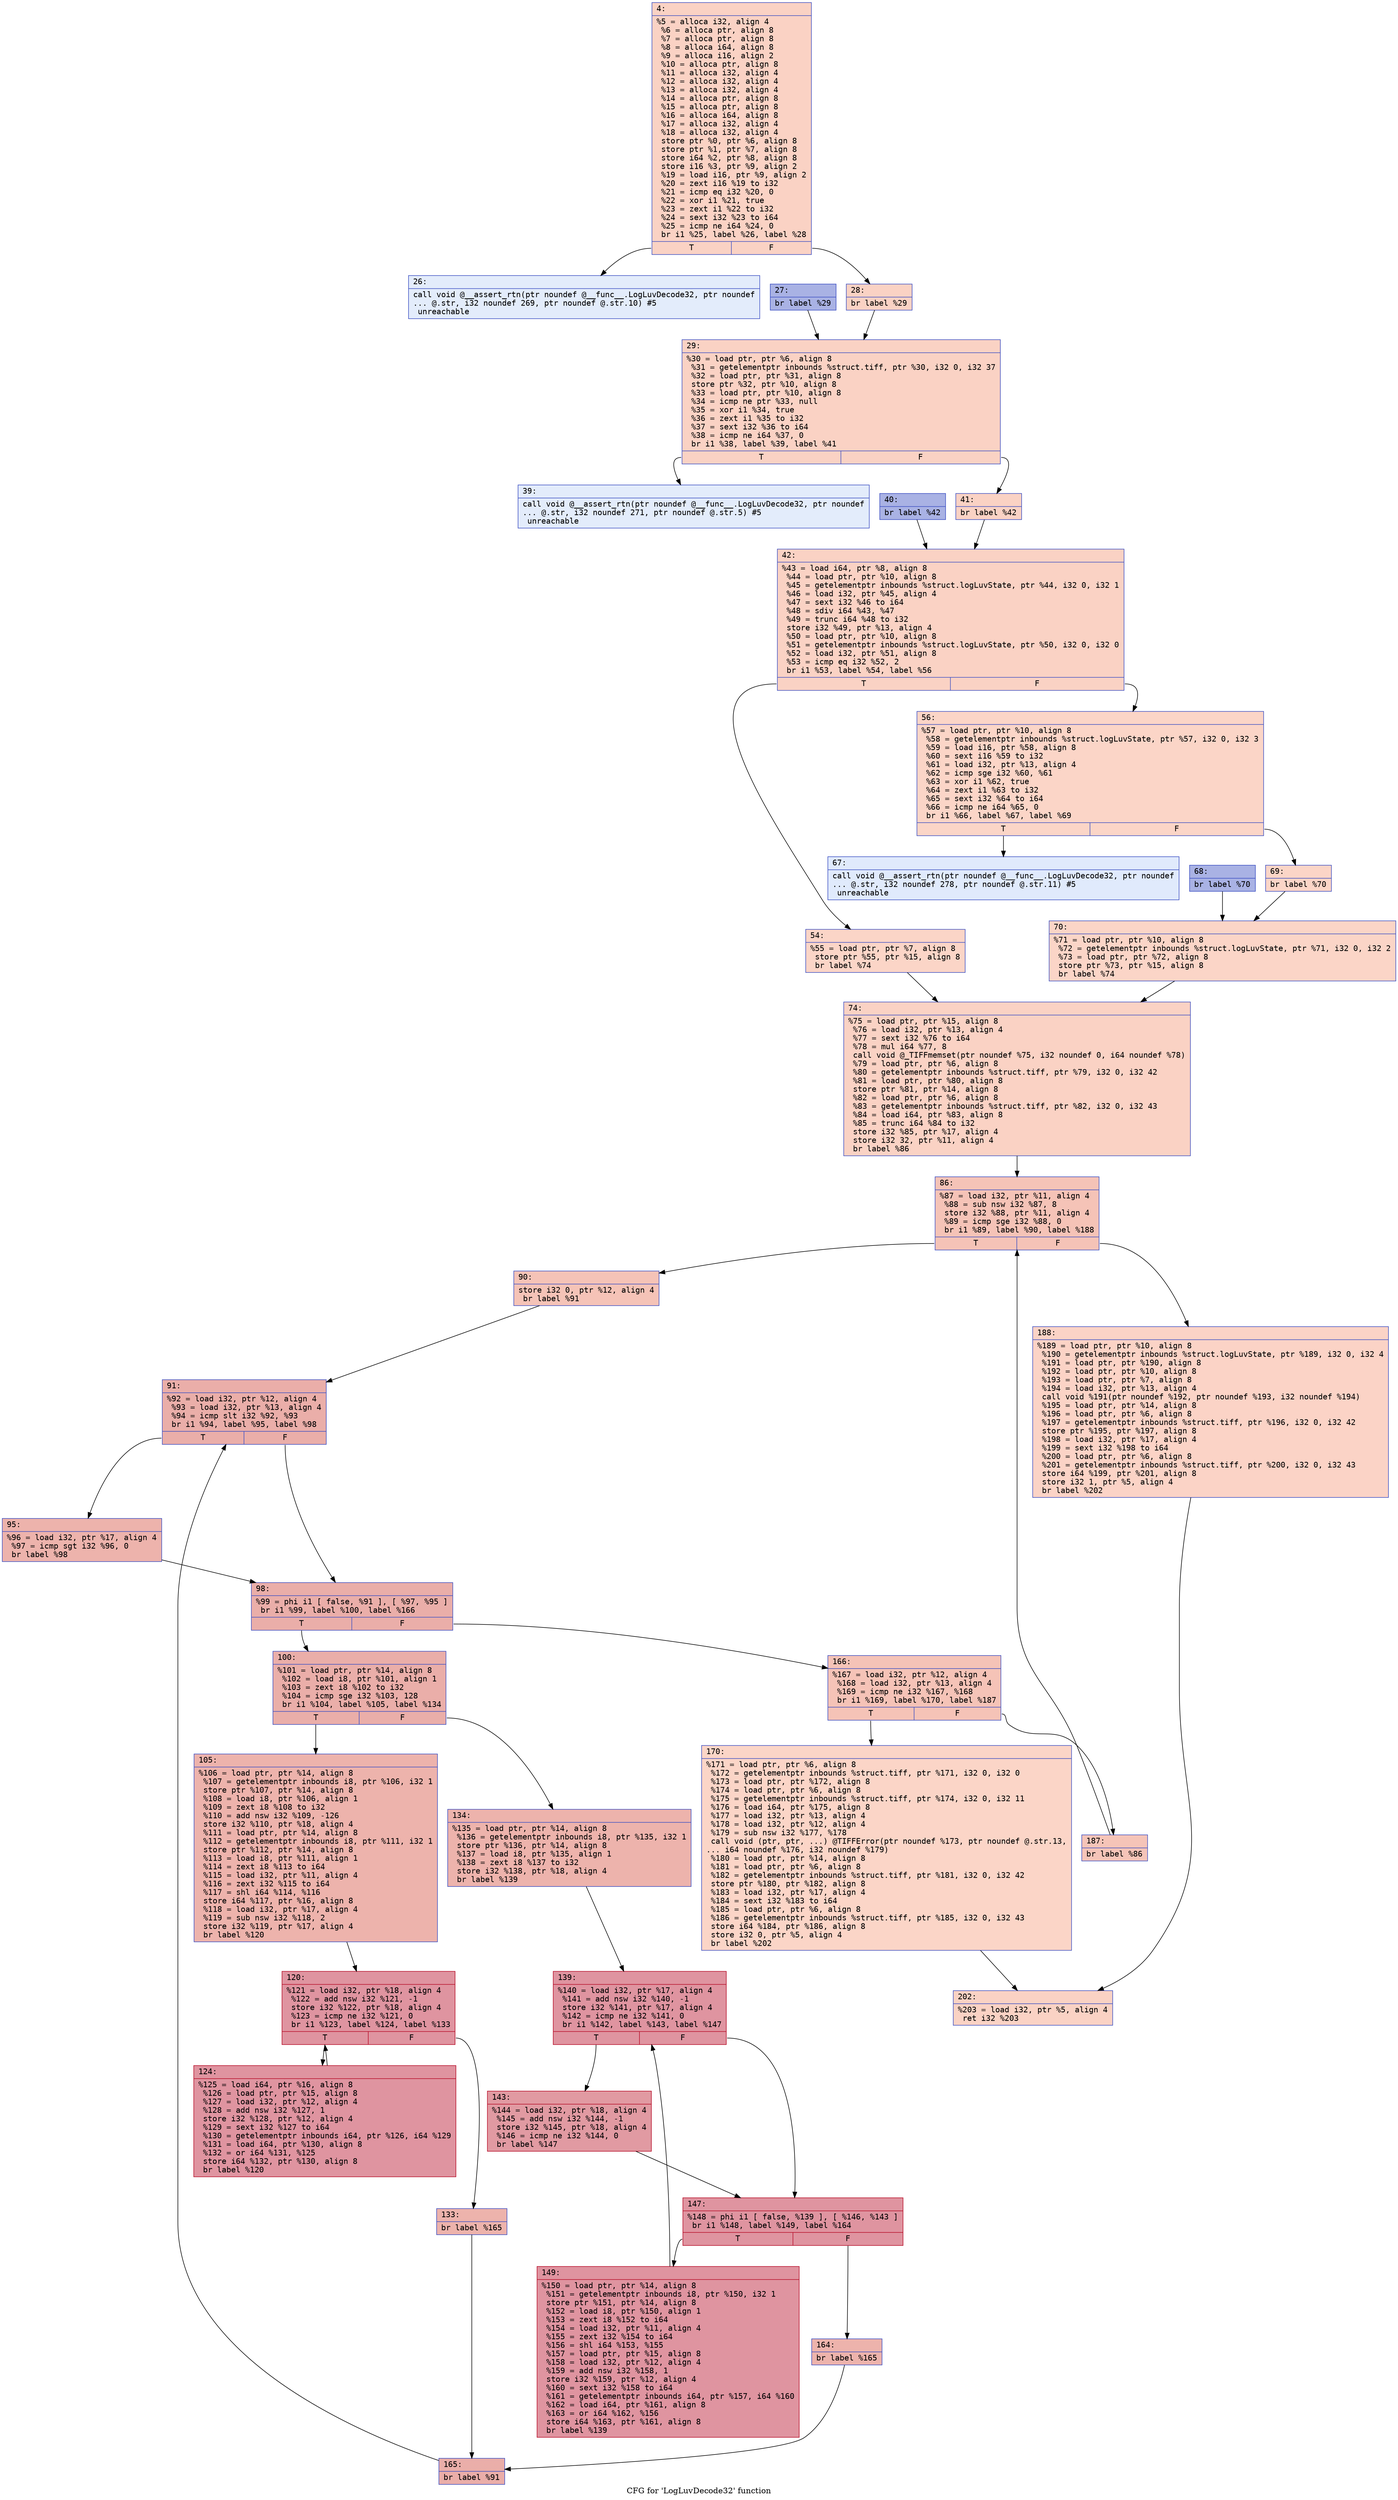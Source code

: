 digraph "CFG for 'LogLuvDecode32' function" {
	label="CFG for 'LogLuvDecode32' function";

	Node0x600000630550 [shape=record,color="#3d50c3ff", style=filled, fillcolor="#f4987a70" fontname="Courier",label="{4:\l|  %5 = alloca i32, align 4\l  %6 = alloca ptr, align 8\l  %7 = alloca ptr, align 8\l  %8 = alloca i64, align 8\l  %9 = alloca i16, align 2\l  %10 = alloca ptr, align 8\l  %11 = alloca i32, align 4\l  %12 = alloca i32, align 4\l  %13 = alloca i32, align 4\l  %14 = alloca ptr, align 8\l  %15 = alloca ptr, align 8\l  %16 = alloca i64, align 8\l  %17 = alloca i32, align 4\l  %18 = alloca i32, align 4\l  store ptr %0, ptr %6, align 8\l  store ptr %1, ptr %7, align 8\l  store i64 %2, ptr %8, align 8\l  store i16 %3, ptr %9, align 2\l  %19 = load i16, ptr %9, align 2\l  %20 = zext i16 %19 to i32\l  %21 = icmp eq i32 %20, 0\l  %22 = xor i1 %21, true\l  %23 = zext i1 %22 to i32\l  %24 = sext i32 %23 to i64\l  %25 = icmp ne i64 %24, 0\l  br i1 %25, label %26, label %28\l|{<s0>T|<s1>F}}"];
	Node0x600000630550:s0 -> Node0x6000006305a0[tooltip="4 -> 26\nProbability 0.00%" ];
	Node0x600000630550:s1 -> Node0x600000630640[tooltip="4 -> 28\nProbability 100.00%" ];
	Node0x6000006305a0 [shape=record,color="#3d50c3ff", style=filled, fillcolor="#bfd3f670" fontname="Courier",label="{26:\l|  call void @__assert_rtn(ptr noundef @__func__.LogLuvDecode32, ptr noundef\l... @.str, i32 noundef 269, ptr noundef @.str.10) #5\l  unreachable\l}"];
	Node0x6000006305f0 [shape=record,color="#3d50c3ff", style=filled, fillcolor="#3d50c370" fontname="Courier",label="{27:\l|  br label %29\l}"];
	Node0x6000006305f0 -> Node0x600000630690[tooltip="27 -> 29\nProbability 100.00%" ];
	Node0x600000630640 [shape=record,color="#3d50c3ff", style=filled, fillcolor="#f4987a70" fontname="Courier",label="{28:\l|  br label %29\l}"];
	Node0x600000630640 -> Node0x600000630690[tooltip="28 -> 29\nProbability 100.00%" ];
	Node0x600000630690 [shape=record,color="#3d50c3ff", style=filled, fillcolor="#f4987a70" fontname="Courier",label="{29:\l|  %30 = load ptr, ptr %6, align 8\l  %31 = getelementptr inbounds %struct.tiff, ptr %30, i32 0, i32 37\l  %32 = load ptr, ptr %31, align 8\l  store ptr %32, ptr %10, align 8\l  %33 = load ptr, ptr %10, align 8\l  %34 = icmp ne ptr %33, null\l  %35 = xor i1 %34, true\l  %36 = zext i1 %35 to i32\l  %37 = sext i32 %36 to i64\l  %38 = icmp ne i64 %37, 0\l  br i1 %38, label %39, label %41\l|{<s0>T|<s1>F}}"];
	Node0x600000630690:s0 -> Node0x6000006306e0[tooltip="29 -> 39\nProbability 0.00%" ];
	Node0x600000630690:s1 -> Node0x600000630780[tooltip="29 -> 41\nProbability 100.00%" ];
	Node0x6000006306e0 [shape=record,color="#3d50c3ff", style=filled, fillcolor="#bfd3f670" fontname="Courier",label="{39:\l|  call void @__assert_rtn(ptr noundef @__func__.LogLuvDecode32, ptr noundef\l... @.str, i32 noundef 271, ptr noundef @.str.5) #5\l  unreachable\l}"];
	Node0x600000630730 [shape=record,color="#3d50c3ff", style=filled, fillcolor="#3d50c370" fontname="Courier",label="{40:\l|  br label %42\l}"];
	Node0x600000630730 -> Node0x6000006307d0[tooltip="40 -> 42\nProbability 100.00%" ];
	Node0x600000630780 [shape=record,color="#3d50c3ff", style=filled, fillcolor="#f4987a70" fontname="Courier",label="{41:\l|  br label %42\l}"];
	Node0x600000630780 -> Node0x6000006307d0[tooltip="41 -> 42\nProbability 100.00%" ];
	Node0x6000006307d0 [shape=record,color="#3d50c3ff", style=filled, fillcolor="#f4987a70" fontname="Courier",label="{42:\l|  %43 = load i64, ptr %8, align 8\l  %44 = load ptr, ptr %10, align 8\l  %45 = getelementptr inbounds %struct.logLuvState, ptr %44, i32 0, i32 1\l  %46 = load i32, ptr %45, align 4\l  %47 = sext i32 %46 to i64\l  %48 = sdiv i64 %43, %47\l  %49 = trunc i64 %48 to i32\l  store i32 %49, ptr %13, align 4\l  %50 = load ptr, ptr %10, align 8\l  %51 = getelementptr inbounds %struct.logLuvState, ptr %50, i32 0, i32 0\l  %52 = load i32, ptr %51, align 8\l  %53 = icmp eq i32 %52, 2\l  br i1 %53, label %54, label %56\l|{<s0>T|<s1>F}}"];
	Node0x6000006307d0:s0 -> Node0x600000630820[tooltip="42 -> 54\nProbability 50.00%" ];
	Node0x6000006307d0:s1 -> Node0x600000630870[tooltip="42 -> 56\nProbability 50.00%" ];
	Node0x600000630820 [shape=record,color="#3d50c3ff", style=filled, fillcolor="#f5a08170" fontname="Courier",label="{54:\l|  %55 = load ptr, ptr %7, align 8\l  store ptr %55, ptr %15, align 8\l  br label %74\l}"];
	Node0x600000630820 -> Node0x600000630a00[tooltip="54 -> 74\nProbability 100.00%" ];
	Node0x600000630870 [shape=record,color="#3d50c3ff", style=filled, fillcolor="#f5a08170" fontname="Courier",label="{56:\l|  %57 = load ptr, ptr %10, align 8\l  %58 = getelementptr inbounds %struct.logLuvState, ptr %57, i32 0, i32 3\l  %59 = load i16, ptr %58, align 8\l  %60 = sext i16 %59 to i32\l  %61 = load i32, ptr %13, align 4\l  %62 = icmp sge i32 %60, %61\l  %63 = xor i1 %62, true\l  %64 = zext i1 %63 to i32\l  %65 = sext i32 %64 to i64\l  %66 = icmp ne i64 %65, 0\l  br i1 %66, label %67, label %69\l|{<s0>T|<s1>F}}"];
	Node0x600000630870:s0 -> Node0x6000006308c0[tooltip="56 -> 67\nProbability 0.00%" ];
	Node0x600000630870:s1 -> Node0x600000630960[tooltip="56 -> 69\nProbability 100.00%" ];
	Node0x6000006308c0 [shape=record,color="#3d50c3ff", style=filled, fillcolor="#b9d0f970" fontname="Courier",label="{67:\l|  call void @__assert_rtn(ptr noundef @__func__.LogLuvDecode32, ptr noundef\l... @.str, i32 noundef 278, ptr noundef @.str.11) #5\l  unreachable\l}"];
	Node0x600000630910 [shape=record,color="#3d50c3ff", style=filled, fillcolor="#3d50c370" fontname="Courier",label="{68:\l|  br label %70\l}"];
	Node0x600000630910 -> Node0x6000006309b0[tooltip="68 -> 70\nProbability 100.00%" ];
	Node0x600000630960 [shape=record,color="#3d50c3ff", style=filled, fillcolor="#f5a08170" fontname="Courier",label="{69:\l|  br label %70\l}"];
	Node0x600000630960 -> Node0x6000006309b0[tooltip="69 -> 70\nProbability 100.00%" ];
	Node0x6000006309b0 [shape=record,color="#3d50c3ff", style=filled, fillcolor="#f5a08170" fontname="Courier",label="{70:\l|  %71 = load ptr, ptr %10, align 8\l  %72 = getelementptr inbounds %struct.logLuvState, ptr %71, i32 0, i32 2\l  %73 = load ptr, ptr %72, align 8\l  store ptr %73, ptr %15, align 8\l  br label %74\l}"];
	Node0x6000006309b0 -> Node0x600000630a00[tooltip="70 -> 74\nProbability 100.00%" ];
	Node0x600000630a00 [shape=record,color="#3d50c3ff", style=filled, fillcolor="#f4987a70" fontname="Courier",label="{74:\l|  %75 = load ptr, ptr %15, align 8\l  %76 = load i32, ptr %13, align 4\l  %77 = sext i32 %76 to i64\l  %78 = mul i64 %77, 8\l  call void @_TIFFmemset(ptr noundef %75, i32 noundef 0, i64 noundef %78)\l  %79 = load ptr, ptr %6, align 8\l  %80 = getelementptr inbounds %struct.tiff, ptr %79, i32 0, i32 42\l  %81 = load ptr, ptr %80, align 8\l  store ptr %81, ptr %14, align 8\l  %82 = load ptr, ptr %6, align 8\l  %83 = getelementptr inbounds %struct.tiff, ptr %82, i32 0, i32 43\l  %84 = load i64, ptr %83, align 8\l  %85 = trunc i64 %84 to i32\l  store i32 %85, ptr %17, align 4\l  store i32 32, ptr %11, align 4\l  br label %86\l}"];
	Node0x600000630a00 -> Node0x600000630a50[tooltip="74 -> 86\nProbability 100.00%" ];
	Node0x600000630a50 [shape=record,color="#3d50c3ff", style=filled, fillcolor="#e8765c70" fontname="Courier",label="{86:\l|  %87 = load i32, ptr %11, align 4\l  %88 = sub nsw i32 %87, 8\l  store i32 %88, ptr %11, align 4\l  %89 = icmp sge i32 %88, 0\l  br i1 %89, label %90, label %188\l|{<s0>T|<s1>F}}"];
	Node0x600000630a50:s0 -> Node0x600000630aa0[tooltip="86 -> 90\nProbability 96.88%" ];
	Node0x600000630a50:s1 -> Node0x600000631090[tooltip="86 -> 188\nProbability 3.12%" ];
	Node0x600000630aa0 [shape=record,color="#3d50c3ff", style=filled, fillcolor="#e8765c70" fontname="Courier",label="{90:\l|  store i32 0, ptr %12, align 4\l  br label %91\l}"];
	Node0x600000630aa0 -> Node0x600000630af0[tooltip="90 -> 91\nProbability 100.00%" ];
	Node0x600000630af0 [shape=record,color="#3d50c3ff", style=filled, fillcolor="#d0473d70" fontname="Courier",label="{91:\l|  %92 = load i32, ptr %12, align 4\l  %93 = load i32, ptr %13, align 4\l  %94 = icmp slt i32 %92, %93\l  br i1 %94, label %95, label %98\l|{<s0>T|<s1>F}}"];
	Node0x600000630af0:s0 -> Node0x600000630b40[tooltip="91 -> 95\nProbability 50.00%" ];
	Node0x600000630af0:s1 -> Node0x600000630b90[tooltip="91 -> 98\nProbability 50.00%" ];
	Node0x600000630b40 [shape=record,color="#3d50c3ff", style=filled, fillcolor="#d6524470" fontname="Courier",label="{95:\l|  %96 = load i32, ptr %17, align 4\l  %97 = icmp sgt i32 %96, 0\l  br label %98\l}"];
	Node0x600000630b40 -> Node0x600000630b90[tooltip="95 -> 98\nProbability 100.00%" ];
	Node0x600000630b90 [shape=record,color="#3d50c3ff", style=filled, fillcolor="#d0473d70" fontname="Courier",label="{98:\l|  %99 = phi i1 [ false, %91 ], [ %97, %95 ]\l  br i1 %99, label %100, label %166\l|{<s0>T|<s1>F}}"];
	Node0x600000630b90:s0 -> Node0x600000630be0[tooltip="98 -> 100\nProbability 96.88%" ];
	Node0x600000630b90:s1 -> Node0x600000630fa0[tooltip="98 -> 166\nProbability 3.12%" ];
	Node0x600000630be0 [shape=record,color="#3d50c3ff", style=filled, fillcolor="#d0473d70" fontname="Courier",label="{100:\l|  %101 = load ptr, ptr %14, align 8\l  %102 = load i8, ptr %101, align 1\l  %103 = zext i8 %102 to i32\l  %104 = icmp sge i32 %103, 128\l  br i1 %104, label %105, label %134\l|{<s0>T|<s1>F}}"];
	Node0x600000630be0:s0 -> Node0x600000630c30[tooltip="100 -> 105\nProbability 50.00%" ];
	Node0x600000630be0:s1 -> Node0x600000630d70[tooltip="100 -> 134\nProbability 50.00%" ];
	Node0x600000630c30 [shape=record,color="#3d50c3ff", style=filled, fillcolor="#d6524470" fontname="Courier",label="{105:\l|  %106 = load ptr, ptr %14, align 8\l  %107 = getelementptr inbounds i8, ptr %106, i32 1\l  store ptr %107, ptr %14, align 8\l  %108 = load i8, ptr %106, align 1\l  %109 = zext i8 %108 to i32\l  %110 = add nsw i32 %109, -126\l  store i32 %110, ptr %18, align 4\l  %111 = load ptr, ptr %14, align 8\l  %112 = getelementptr inbounds i8, ptr %111, i32 1\l  store ptr %112, ptr %14, align 8\l  %113 = load i8, ptr %111, align 1\l  %114 = zext i8 %113 to i64\l  %115 = load i32, ptr %11, align 4\l  %116 = zext i32 %115 to i64\l  %117 = shl i64 %114, %116\l  store i64 %117, ptr %16, align 8\l  %118 = load i32, ptr %17, align 4\l  %119 = sub nsw i32 %118, 2\l  store i32 %119, ptr %17, align 4\l  br label %120\l}"];
	Node0x600000630c30 -> Node0x600000630c80[tooltip="105 -> 120\nProbability 100.00%" ];
	Node0x600000630c80 [shape=record,color="#b70d28ff", style=filled, fillcolor="#b70d2870" fontname="Courier",label="{120:\l|  %121 = load i32, ptr %18, align 4\l  %122 = add nsw i32 %121, -1\l  store i32 %122, ptr %18, align 4\l  %123 = icmp ne i32 %121, 0\l  br i1 %123, label %124, label %133\l|{<s0>T|<s1>F}}"];
	Node0x600000630c80:s0 -> Node0x600000630cd0[tooltip="120 -> 124\nProbability 96.88%" ];
	Node0x600000630c80:s1 -> Node0x600000630d20[tooltip="120 -> 133\nProbability 3.12%" ];
	Node0x600000630cd0 [shape=record,color="#b70d28ff", style=filled, fillcolor="#b70d2870" fontname="Courier",label="{124:\l|  %125 = load i64, ptr %16, align 8\l  %126 = load ptr, ptr %15, align 8\l  %127 = load i32, ptr %12, align 4\l  %128 = add nsw i32 %127, 1\l  store i32 %128, ptr %12, align 4\l  %129 = sext i32 %127 to i64\l  %130 = getelementptr inbounds i64, ptr %126, i64 %129\l  %131 = load i64, ptr %130, align 8\l  %132 = or i64 %131, %125\l  store i64 %132, ptr %130, align 8\l  br label %120\l}"];
	Node0x600000630cd0 -> Node0x600000630c80[tooltip="124 -> 120\nProbability 100.00%" ];
	Node0x600000630d20 [shape=record,color="#3d50c3ff", style=filled, fillcolor="#d6524470" fontname="Courier",label="{133:\l|  br label %165\l}"];
	Node0x600000630d20 -> Node0x600000630f50[tooltip="133 -> 165\nProbability 100.00%" ];
	Node0x600000630d70 [shape=record,color="#3d50c3ff", style=filled, fillcolor="#d6524470" fontname="Courier",label="{134:\l|  %135 = load ptr, ptr %14, align 8\l  %136 = getelementptr inbounds i8, ptr %135, i32 1\l  store ptr %136, ptr %14, align 8\l  %137 = load i8, ptr %135, align 1\l  %138 = zext i8 %137 to i32\l  store i32 %138, ptr %18, align 4\l  br label %139\l}"];
	Node0x600000630d70 -> Node0x600000630dc0[tooltip="134 -> 139\nProbability 100.00%" ];
	Node0x600000630dc0 [shape=record,color="#b70d28ff", style=filled, fillcolor="#b70d2870" fontname="Courier",label="{139:\l|  %140 = load i32, ptr %17, align 4\l  %141 = add nsw i32 %140, -1\l  store i32 %141, ptr %17, align 4\l  %142 = icmp ne i32 %141, 0\l  br i1 %142, label %143, label %147\l|{<s0>T|<s1>F}}"];
	Node0x600000630dc0:s0 -> Node0x600000630e10[tooltip="139 -> 143\nProbability 62.50%" ];
	Node0x600000630dc0:s1 -> Node0x600000630e60[tooltip="139 -> 147\nProbability 37.50%" ];
	Node0x600000630e10 [shape=record,color="#b70d28ff", style=filled, fillcolor="#bb1b2c70" fontname="Courier",label="{143:\l|  %144 = load i32, ptr %18, align 4\l  %145 = add nsw i32 %144, -1\l  store i32 %145, ptr %18, align 4\l  %146 = icmp ne i32 %144, 0\l  br label %147\l}"];
	Node0x600000630e10 -> Node0x600000630e60[tooltip="143 -> 147\nProbability 100.00%" ];
	Node0x600000630e60 [shape=record,color="#b70d28ff", style=filled, fillcolor="#b70d2870" fontname="Courier",label="{147:\l|  %148 = phi i1 [ false, %139 ], [ %146, %143 ]\l  br i1 %148, label %149, label %164\l|{<s0>T|<s1>F}}"];
	Node0x600000630e60:s0 -> Node0x600000630eb0[tooltip="147 -> 149\nProbability 96.88%" ];
	Node0x600000630e60:s1 -> Node0x600000630f00[tooltip="147 -> 164\nProbability 3.12%" ];
	Node0x600000630eb0 [shape=record,color="#b70d28ff", style=filled, fillcolor="#b70d2870" fontname="Courier",label="{149:\l|  %150 = load ptr, ptr %14, align 8\l  %151 = getelementptr inbounds i8, ptr %150, i32 1\l  store ptr %151, ptr %14, align 8\l  %152 = load i8, ptr %150, align 1\l  %153 = zext i8 %152 to i64\l  %154 = load i32, ptr %11, align 4\l  %155 = zext i32 %154 to i64\l  %156 = shl i64 %153, %155\l  %157 = load ptr, ptr %15, align 8\l  %158 = load i32, ptr %12, align 4\l  %159 = add nsw i32 %158, 1\l  store i32 %159, ptr %12, align 4\l  %160 = sext i32 %158 to i64\l  %161 = getelementptr inbounds i64, ptr %157, i64 %160\l  %162 = load i64, ptr %161, align 8\l  %163 = or i64 %162, %156\l  store i64 %163, ptr %161, align 8\l  br label %139\l}"];
	Node0x600000630eb0 -> Node0x600000630dc0[tooltip="149 -> 139\nProbability 100.00%" ];
	Node0x600000630f00 [shape=record,color="#3d50c3ff", style=filled, fillcolor="#d6524470" fontname="Courier",label="{164:\l|  br label %165\l}"];
	Node0x600000630f00 -> Node0x600000630f50[tooltip="164 -> 165\nProbability 100.00%" ];
	Node0x600000630f50 [shape=record,color="#3d50c3ff", style=filled, fillcolor="#d0473d70" fontname="Courier",label="{165:\l|  br label %91\l}"];
	Node0x600000630f50 -> Node0x600000630af0[tooltip="165 -> 91\nProbability 100.00%" ];
	Node0x600000630fa0 [shape=record,color="#3d50c3ff", style=filled, fillcolor="#e8765c70" fontname="Courier",label="{166:\l|  %167 = load i32, ptr %12, align 4\l  %168 = load i32, ptr %13, align 4\l  %169 = icmp ne i32 %167, %168\l  br i1 %169, label %170, label %187\l|{<s0>T|<s1>F}}"];
	Node0x600000630fa0:s0 -> Node0x600000630ff0[tooltip="166 -> 170\nProbability 3.12%" ];
	Node0x600000630fa0:s1 -> Node0x600000631040[tooltip="166 -> 187\nProbability 96.88%" ];
	Node0x600000630ff0 [shape=record,color="#3d50c3ff", style=filled, fillcolor="#f5a08170" fontname="Courier",label="{170:\l|  %171 = load ptr, ptr %6, align 8\l  %172 = getelementptr inbounds %struct.tiff, ptr %171, i32 0, i32 0\l  %173 = load ptr, ptr %172, align 8\l  %174 = load ptr, ptr %6, align 8\l  %175 = getelementptr inbounds %struct.tiff, ptr %174, i32 0, i32 11\l  %176 = load i64, ptr %175, align 8\l  %177 = load i32, ptr %13, align 4\l  %178 = load i32, ptr %12, align 4\l  %179 = sub nsw i32 %177, %178\l  call void (ptr, ptr, ...) @TIFFError(ptr noundef %173, ptr noundef @.str.13,\l... i64 noundef %176, i32 noundef %179)\l  %180 = load ptr, ptr %14, align 8\l  %181 = load ptr, ptr %6, align 8\l  %182 = getelementptr inbounds %struct.tiff, ptr %181, i32 0, i32 42\l  store ptr %180, ptr %182, align 8\l  %183 = load i32, ptr %17, align 4\l  %184 = sext i32 %183 to i64\l  %185 = load ptr, ptr %6, align 8\l  %186 = getelementptr inbounds %struct.tiff, ptr %185, i32 0, i32 43\l  store i64 %184, ptr %186, align 8\l  store i32 0, ptr %5, align 4\l  br label %202\l}"];
	Node0x600000630ff0 -> Node0x6000006310e0[tooltip="170 -> 202\nProbability 100.00%" ];
	Node0x600000631040 [shape=record,color="#3d50c3ff", style=filled, fillcolor="#e97a5f70" fontname="Courier",label="{187:\l|  br label %86\l}"];
	Node0x600000631040 -> Node0x600000630a50[tooltip="187 -> 86\nProbability 100.00%" ];
	Node0x600000631090 [shape=record,color="#3d50c3ff", style=filled, fillcolor="#f59c7d70" fontname="Courier",label="{188:\l|  %189 = load ptr, ptr %10, align 8\l  %190 = getelementptr inbounds %struct.logLuvState, ptr %189, i32 0, i32 4\l  %191 = load ptr, ptr %190, align 8\l  %192 = load ptr, ptr %10, align 8\l  %193 = load ptr, ptr %7, align 8\l  %194 = load i32, ptr %13, align 4\l  call void %191(ptr noundef %192, ptr noundef %193, i32 noundef %194)\l  %195 = load ptr, ptr %14, align 8\l  %196 = load ptr, ptr %6, align 8\l  %197 = getelementptr inbounds %struct.tiff, ptr %196, i32 0, i32 42\l  store ptr %195, ptr %197, align 8\l  %198 = load i32, ptr %17, align 4\l  %199 = sext i32 %198 to i64\l  %200 = load ptr, ptr %6, align 8\l  %201 = getelementptr inbounds %struct.tiff, ptr %200, i32 0, i32 43\l  store i64 %199, ptr %201, align 8\l  store i32 1, ptr %5, align 4\l  br label %202\l}"];
	Node0x600000631090 -> Node0x6000006310e0[tooltip="188 -> 202\nProbability 100.00%" ];
	Node0x6000006310e0 [shape=record,color="#3d50c3ff", style=filled, fillcolor="#f4987a70" fontname="Courier",label="{202:\l|  %203 = load i32, ptr %5, align 4\l  ret i32 %203\l}"];
}
